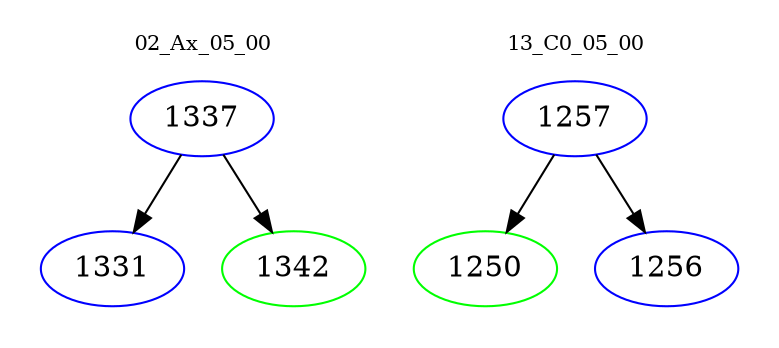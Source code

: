 digraph{
subgraph cluster_0 {
color = white
label = "02_Ax_05_00";
fontsize=10;
T0_1337 [label="1337", color="blue"]
T0_1337 -> T0_1331 [color="black"]
T0_1331 [label="1331", color="blue"]
T0_1337 -> T0_1342 [color="black"]
T0_1342 [label="1342", color="green"]
}
subgraph cluster_1 {
color = white
label = "13_C0_05_00";
fontsize=10;
T1_1257 [label="1257", color="blue"]
T1_1257 -> T1_1250 [color="black"]
T1_1250 [label="1250", color="green"]
T1_1257 -> T1_1256 [color="black"]
T1_1256 [label="1256", color="blue"]
}
}
